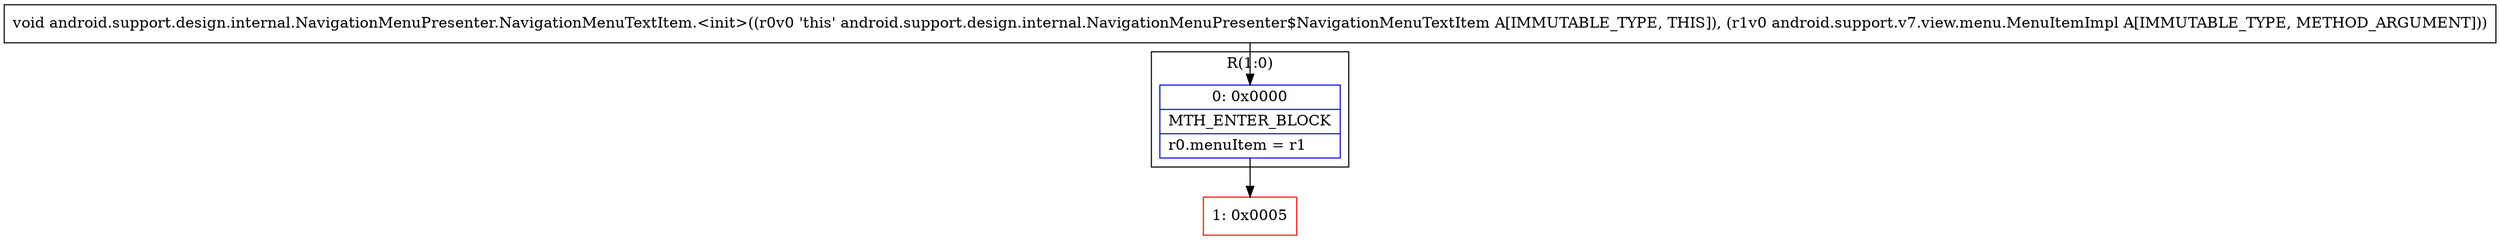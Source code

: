 digraph "CFG forandroid.support.design.internal.NavigationMenuPresenter.NavigationMenuTextItem.\<init\>(Landroid\/support\/v7\/view\/menu\/MenuItemImpl;)V" {
subgraph cluster_Region_527639730 {
label = "R(1:0)";
node [shape=record,color=blue];
Node_0 [shape=record,label="{0\:\ 0x0000|MTH_ENTER_BLOCK\l|r0.menuItem = r1\l}"];
}
Node_1 [shape=record,color=red,label="{1\:\ 0x0005}"];
MethodNode[shape=record,label="{void android.support.design.internal.NavigationMenuPresenter.NavigationMenuTextItem.\<init\>((r0v0 'this' android.support.design.internal.NavigationMenuPresenter$NavigationMenuTextItem A[IMMUTABLE_TYPE, THIS]), (r1v0 android.support.v7.view.menu.MenuItemImpl A[IMMUTABLE_TYPE, METHOD_ARGUMENT])) }"];
MethodNode -> Node_0;
Node_0 -> Node_1;
}

